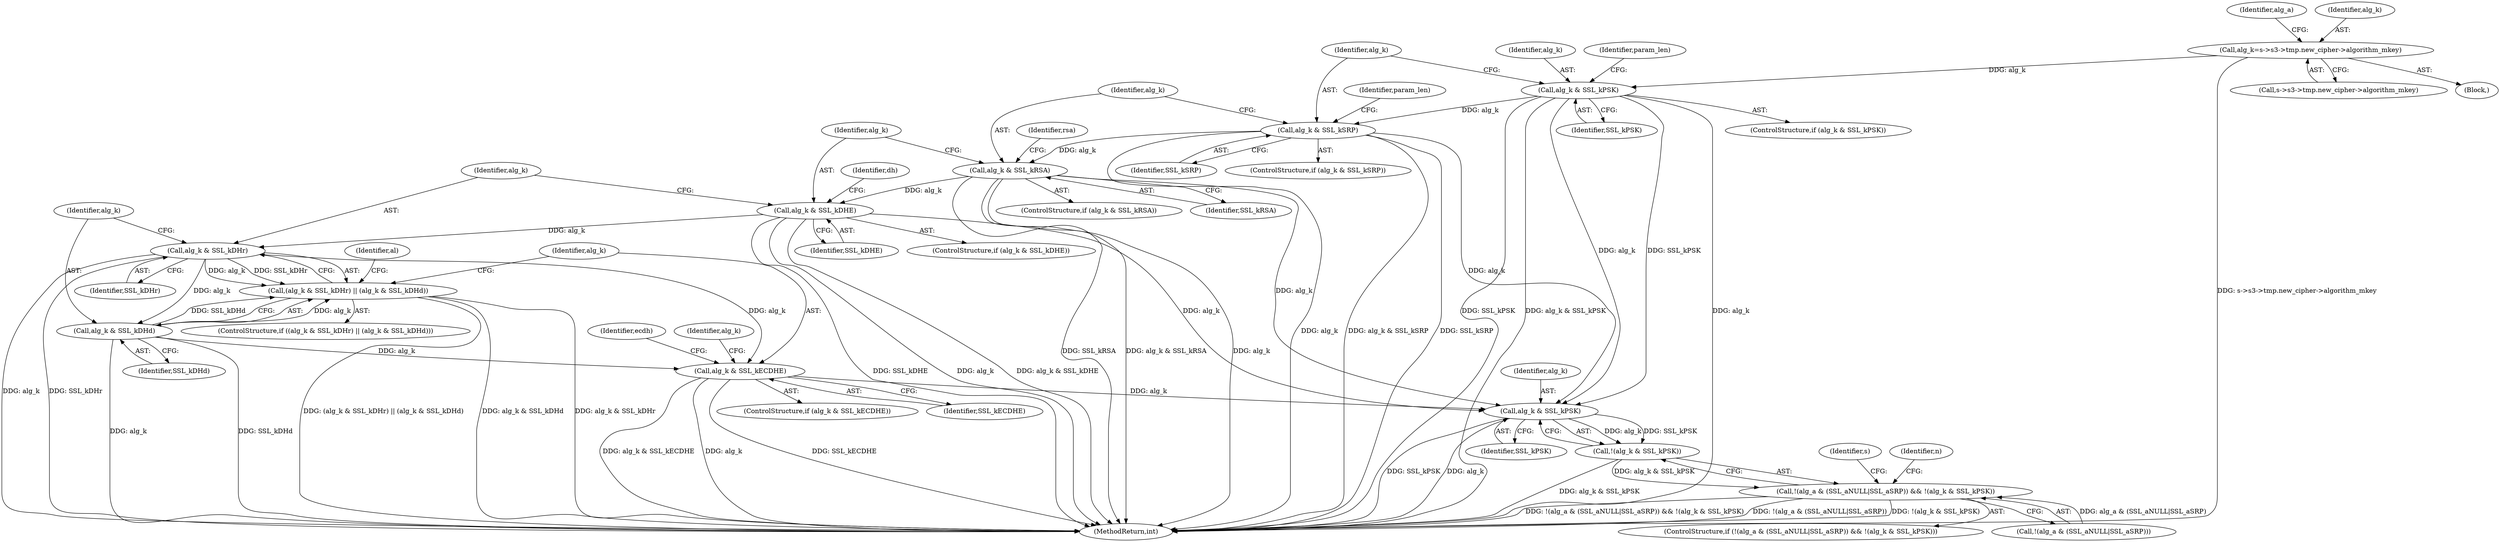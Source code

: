 digraph "0_openssl_b15f8769644b00ef7283521593360b7b2135cb63@pointer" {
"1000368" [label="(Call,alg_k=s->s3->tmp.new_cipher->algorithm_mkey)"];
"1000397" [label="(Call,alg_k & SSL_kPSK)"];
"1000503" [label="(Call,alg_k & SSL_kSRP)"];
"1000768" [label="(Call,alg_k & SSL_kRSA)"];
"1000924" [label="(Call,alg_k & SSL_kDHE)"];
"1001156" [label="(Call,alg_k & SSL_kDHr)"];
"1001155" [label="(Call,(alg_k & SSL_kDHr) || (alg_k & SSL_kDHd))"];
"1001159" [label="(Call,alg_k & SSL_kDHd)"];
"1001172" [label="(Call,alg_k & SSL_kECDHE)"];
"1001701" [label="(Call,alg_k & SSL_kPSK)"];
"1001700" [label="(Call,!(alg_k & SSL_kPSK))"];
"1001693" [label="(Call,!(alg_a & (SSL_aNULL|SSL_aSRP)) && !(alg_k & SSL_kPSK))"];
"1001703" [label="(Identifier,SSL_kPSK)"];
"1000370" [label="(Call,s->s3->tmp.new_cipher->algorithm_mkey)"];
"1000503" [label="(Call,alg_k & SSL_kSRP)"];
"1001700" [label="(Call,!(alg_k & SSL_kPSK))"];
"1000923" [label="(ControlStructure,if (alg_k & SSL_kDHE))"];
"1001159" [label="(Call,alg_k & SSL_kDHd)"];
"1000767" [label="(ControlStructure,if (alg_k & SSL_kRSA))"];
"1000398" [label="(Identifier,alg_k)"];
"1001160" [label="(Identifier,alg_k)"];
"1000380" [label="(Identifier,alg_a)"];
"1001714" [label="(Identifier,n)"];
"1000775" [label="(Identifier,rsa)"];
"1000502" [label="(ControlStructure,if (alg_k & SSL_kSRP))"];
"1000769" [label="(Identifier,alg_k)"];
"1000505" [label="(Identifier,SSL_kSRP)"];
"1001692" [label="(ControlStructure,if (!(alg_a & (SSL_aNULL|SSL_aSRP)) && !(alg_k & SSL_kPSK)))"];
"1000504" [label="(Identifier,alg_k)"];
"1001156" [label="(Call,alg_k & SSL_kDHr)"];
"1001701" [label="(Call,alg_k & SSL_kPSK)"];
"1001158" [label="(Identifier,SSL_kDHr)"];
"1001693" [label="(Call,!(alg_a & (SSL_aNULL|SSL_aSRP)) && !(alg_k & SSL_kPSK))"];
"1001171" [label="(ControlStructure,if (alg_k & SSL_kECDHE))"];
"1000396" [label="(ControlStructure,if (alg_k & SSL_kPSK))"];
"1001161" [label="(Identifier,SSL_kDHd)"];
"1000508" [label="(Identifier,param_len)"];
"1001154" [label="(ControlStructure,if ((alg_k & SSL_kDHr) || (alg_k & SSL_kDHd)))"];
"1001173" [label="(Identifier,alg_k)"];
"1000931" [label="(Identifier,dh)"];
"1000127" [label="(Block,)"];
"1001155" [label="(Call,(alg_k & SSL_kDHr) || (alg_k & SSL_kDHd))"];
"1001181" [label="(Identifier,ecdh)"];
"1000397" [label="(Call,alg_k & SSL_kPSK)"];
"1000925" [label="(Identifier,alg_k)"];
"1001707" [label="(Identifier,s)"];
"1001172" [label="(Call,alg_k & SSL_kECDHE)"];
"1001174" [label="(Identifier,SSL_kECDHE)"];
"1000399" [label="(Identifier,SSL_kPSK)"];
"1000368" [label="(Call,alg_k=s->s3->tmp.new_cipher->algorithm_mkey)"];
"1001694" [label="(Call,!(alg_a & (SSL_aNULL|SSL_aSRP)))"];
"1000768" [label="(Call,alg_k & SSL_kRSA)"];
"1001406" [label="(Identifier,alg_k)"];
"1001157" [label="(Identifier,alg_k)"];
"1001764" [label="(MethodReturn,int)"];
"1000403" [label="(Identifier,param_len)"];
"1000770" [label="(Identifier,SSL_kRSA)"];
"1001702" [label="(Identifier,alg_k)"];
"1000924" [label="(Call,alg_k & SSL_kDHE)"];
"1000926" [label="(Identifier,SSL_kDHE)"];
"1001164" [label="(Identifier,al)"];
"1000369" [label="(Identifier,alg_k)"];
"1000368" -> "1000127"  [label="AST: "];
"1000368" -> "1000370"  [label="CFG: "];
"1000369" -> "1000368"  [label="AST: "];
"1000370" -> "1000368"  [label="AST: "];
"1000380" -> "1000368"  [label="CFG: "];
"1000368" -> "1001764"  [label="DDG: s->s3->tmp.new_cipher->algorithm_mkey"];
"1000368" -> "1000397"  [label="DDG: alg_k"];
"1000397" -> "1000396"  [label="AST: "];
"1000397" -> "1000399"  [label="CFG: "];
"1000398" -> "1000397"  [label="AST: "];
"1000399" -> "1000397"  [label="AST: "];
"1000403" -> "1000397"  [label="CFG: "];
"1000504" -> "1000397"  [label="CFG: "];
"1000397" -> "1001764"  [label="DDG: alg_k & SSL_kPSK"];
"1000397" -> "1001764"  [label="DDG: alg_k"];
"1000397" -> "1001764"  [label="DDG: SSL_kPSK"];
"1000397" -> "1000503"  [label="DDG: alg_k"];
"1000397" -> "1001701"  [label="DDG: alg_k"];
"1000397" -> "1001701"  [label="DDG: SSL_kPSK"];
"1000503" -> "1000502"  [label="AST: "];
"1000503" -> "1000505"  [label="CFG: "];
"1000504" -> "1000503"  [label="AST: "];
"1000505" -> "1000503"  [label="AST: "];
"1000508" -> "1000503"  [label="CFG: "];
"1000769" -> "1000503"  [label="CFG: "];
"1000503" -> "1001764"  [label="DDG: alg_k & SSL_kSRP"];
"1000503" -> "1001764"  [label="DDG: SSL_kSRP"];
"1000503" -> "1001764"  [label="DDG: alg_k"];
"1000503" -> "1000768"  [label="DDG: alg_k"];
"1000503" -> "1001701"  [label="DDG: alg_k"];
"1000768" -> "1000767"  [label="AST: "];
"1000768" -> "1000770"  [label="CFG: "];
"1000769" -> "1000768"  [label="AST: "];
"1000770" -> "1000768"  [label="AST: "];
"1000775" -> "1000768"  [label="CFG: "];
"1000925" -> "1000768"  [label="CFG: "];
"1000768" -> "1001764"  [label="DDG: alg_k"];
"1000768" -> "1001764"  [label="DDG: SSL_kRSA"];
"1000768" -> "1001764"  [label="DDG: alg_k & SSL_kRSA"];
"1000768" -> "1000924"  [label="DDG: alg_k"];
"1000768" -> "1001701"  [label="DDG: alg_k"];
"1000924" -> "1000923"  [label="AST: "];
"1000924" -> "1000926"  [label="CFG: "];
"1000925" -> "1000924"  [label="AST: "];
"1000926" -> "1000924"  [label="AST: "];
"1000931" -> "1000924"  [label="CFG: "];
"1001157" -> "1000924"  [label="CFG: "];
"1000924" -> "1001764"  [label="DDG: SSL_kDHE"];
"1000924" -> "1001764"  [label="DDG: alg_k"];
"1000924" -> "1001764"  [label="DDG: alg_k & SSL_kDHE"];
"1000924" -> "1001156"  [label="DDG: alg_k"];
"1000924" -> "1001701"  [label="DDG: alg_k"];
"1001156" -> "1001155"  [label="AST: "];
"1001156" -> "1001158"  [label="CFG: "];
"1001157" -> "1001156"  [label="AST: "];
"1001158" -> "1001156"  [label="AST: "];
"1001160" -> "1001156"  [label="CFG: "];
"1001155" -> "1001156"  [label="CFG: "];
"1001156" -> "1001764"  [label="DDG: SSL_kDHr"];
"1001156" -> "1001764"  [label="DDG: alg_k"];
"1001156" -> "1001155"  [label="DDG: alg_k"];
"1001156" -> "1001155"  [label="DDG: SSL_kDHr"];
"1001156" -> "1001159"  [label="DDG: alg_k"];
"1001156" -> "1001172"  [label="DDG: alg_k"];
"1001155" -> "1001154"  [label="AST: "];
"1001155" -> "1001159"  [label="CFG: "];
"1001159" -> "1001155"  [label="AST: "];
"1001164" -> "1001155"  [label="CFG: "];
"1001173" -> "1001155"  [label="CFG: "];
"1001155" -> "1001764"  [label="DDG: (alg_k & SSL_kDHr) || (alg_k & SSL_kDHd)"];
"1001155" -> "1001764"  [label="DDG: alg_k & SSL_kDHr"];
"1001155" -> "1001764"  [label="DDG: alg_k & SSL_kDHd"];
"1001159" -> "1001155"  [label="DDG: alg_k"];
"1001159" -> "1001155"  [label="DDG: SSL_kDHd"];
"1001159" -> "1001161"  [label="CFG: "];
"1001160" -> "1001159"  [label="AST: "];
"1001161" -> "1001159"  [label="AST: "];
"1001159" -> "1001764"  [label="DDG: alg_k"];
"1001159" -> "1001764"  [label="DDG: SSL_kDHd"];
"1001159" -> "1001172"  [label="DDG: alg_k"];
"1001172" -> "1001171"  [label="AST: "];
"1001172" -> "1001174"  [label="CFG: "];
"1001173" -> "1001172"  [label="AST: "];
"1001174" -> "1001172"  [label="AST: "];
"1001181" -> "1001172"  [label="CFG: "];
"1001406" -> "1001172"  [label="CFG: "];
"1001172" -> "1001764"  [label="DDG: alg_k & SSL_kECDHE"];
"1001172" -> "1001764"  [label="DDG: alg_k"];
"1001172" -> "1001764"  [label="DDG: SSL_kECDHE"];
"1001172" -> "1001701"  [label="DDG: alg_k"];
"1001701" -> "1001700"  [label="AST: "];
"1001701" -> "1001703"  [label="CFG: "];
"1001702" -> "1001701"  [label="AST: "];
"1001703" -> "1001701"  [label="AST: "];
"1001700" -> "1001701"  [label="CFG: "];
"1001701" -> "1001764"  [label="DDG: alg_k"];
"1001701" -> "1001764"  [label="DDG: SSL_kPSK"];
"1001701" -> "1001700"  [label="DDG: alg_k"];
"1001701" -> "1001700"  [label="DDG: SSL_kPSK"];
"1001700" -> "1001693"  [label="AST: "];
"1001693" -> "1001700"  [label="CFG: "];
"1001700" -> "1001764"  [label="DDG: alg_k & SSL_kPSK"];
"1001700" -> "1001693"  [label="DDG: alg_k & SSL_kPSK"];
"1001693" -> "1001692"  [label="AST: "];
"1001693" -> "1001694"  [label="CFG: "];
"1001694" -> "1001693"  [label="AST: "];
"1001707" -> "1001693"  [label="CFG: "];
"1001714" -> "1001693"  [label="CFG: "];
"1001693" -> "1001764"  [label="DDG: !(alg_k & SSL_kPSK)"];
"1001693" -> "1001764"  [label="DDG: !(alg_a & (SSL_aNULL|SSL_aSRP)) && !(alg_k & SSL_kPSK)"];
"1001693" -> "1001764"  [label="DDG: !(alg_a & (SSL_aNULL|SSL_aSRP))"];
"1001694" -> "1001693"  [label="DDG: alg_a & (SSL_aNULL|SSL_aSRP)"];
}
